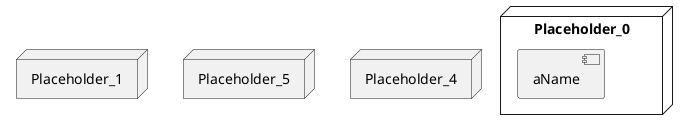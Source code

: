 @startuml
skinparam fixCircleLabelOverlapping true
node Placeholder_0 {
[aName] [[piomin-sample-spring-oauth2-microservices.system#_vyhlwLtpEe6-DIjolmbMTg]]
}
node Placeholder_1 {
[aName] [[piomin-sample-spring-oauth2-microservices.system#_vyhlwLtpEe6-DIjolmbMTg]]
}
node Placeholder_5 {
[aName] [[piomin-sample-spring-oauth2-microservices.system#_vyhlwLtpEe6-DIjolmbMTg]]
}
node Placeholder_4 {
[aName] [[piomin-sample-spring-oauth2-microservices.system#_vyhlwLtpEe6-DIjolmbMTg]]
}

@enduml
